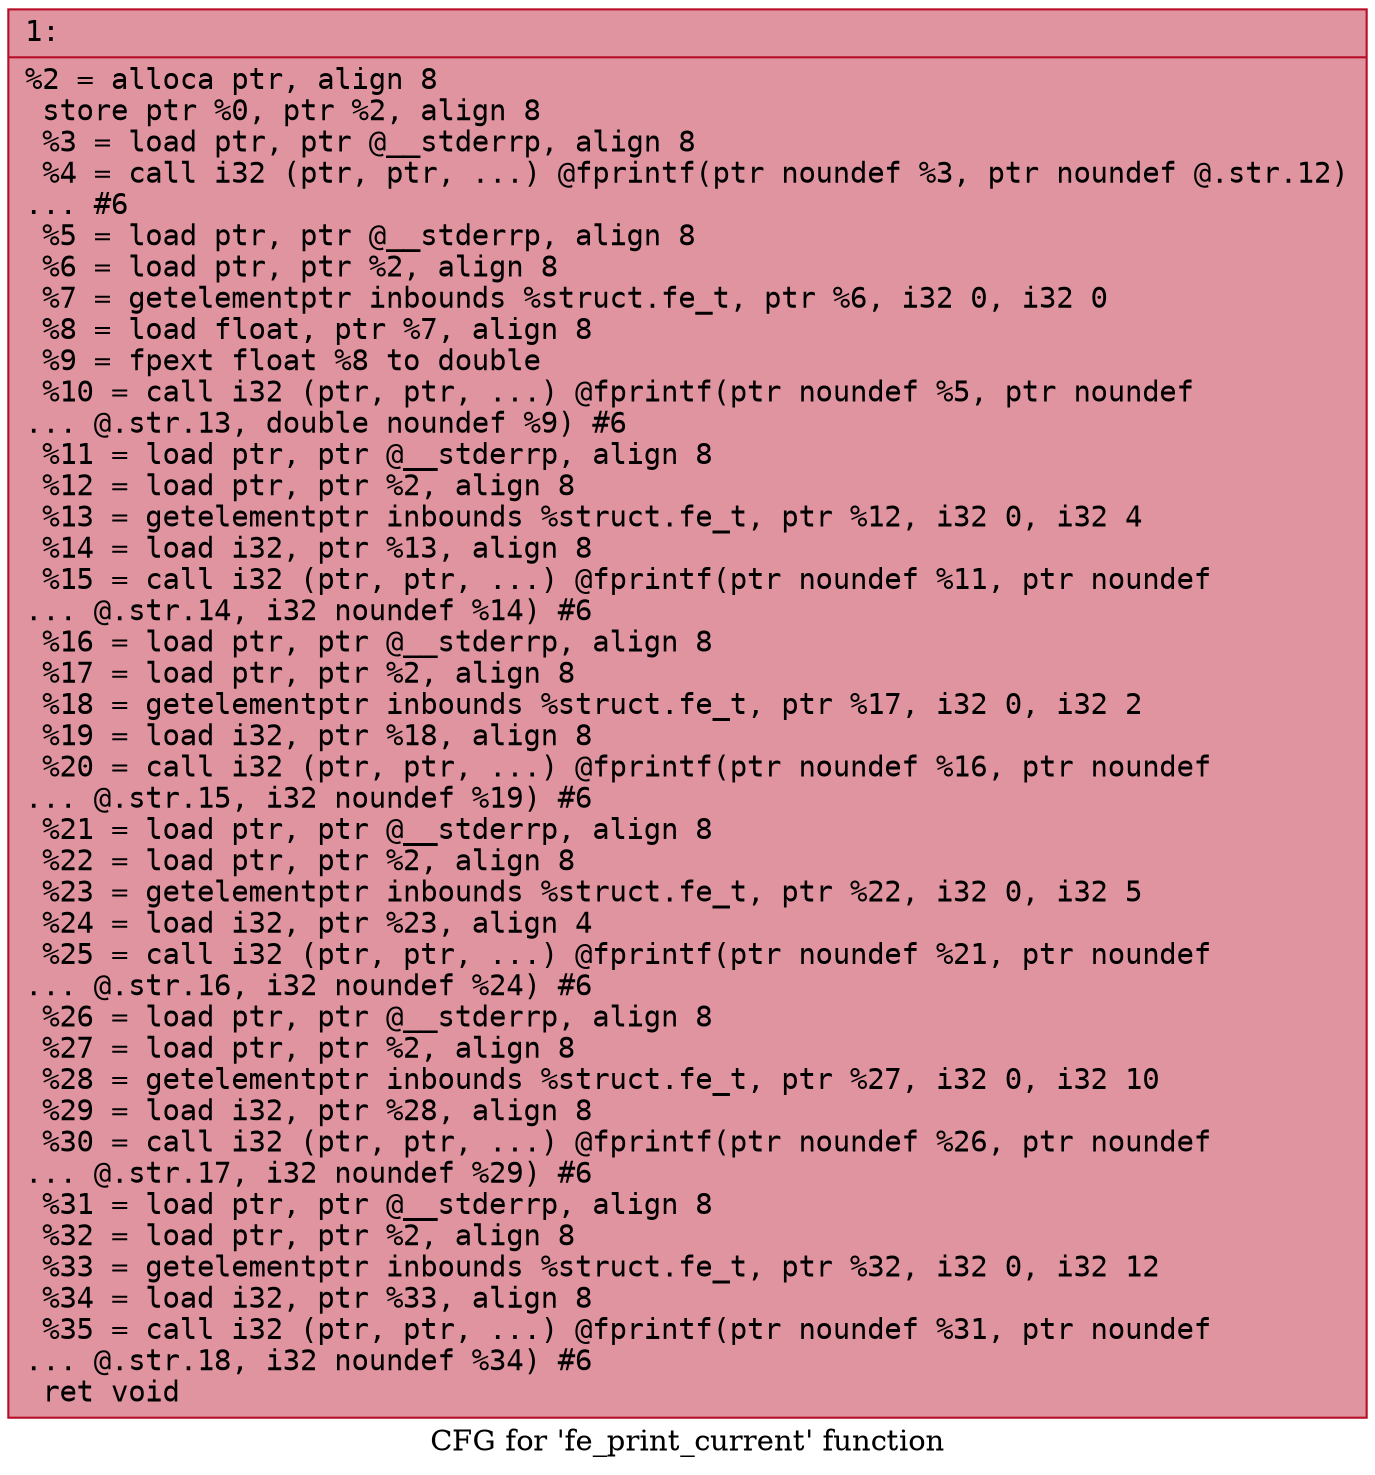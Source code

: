 digraph "CFG for 'fe_print_current' function" {
	label="CFG for 'fe_print_current' function";

	Node0x60000333afd0 [shape=record,color="#b70d28ff", style=filled, fillcolor="#b70d2870" fontname="Courier",label="{1:\l|  %2 = alloca ptr, align 8\l  store ptr %0, ptr %2, align 8\l  %3 = load ptr, ptr @__stderrp, align 8\l  %4 = call i32 (ptr, ptr, ...) @fprintf(ptr noundef %3, ptr noundef @.str.12)\l... #6\l  %5 = load ptr, ptr @__stderrp, align 8\l  %6 = load ptr, ptr %2, align 8\l  %7 = getelementptr inbounds %struct.fe_t, ptr %6, i32 0, i32 0\l  %8 = load float, ptr %7, align 8\l  %9 = fpext float %8 to double\l  %10 = call i32 (ptr, ptr, ...) @fprintf(ptr noundef %5, ptr noundef\l... @.str.13, double noundef %9) #6\l  %11 = load ptr, ptr @__stderrp, align 8\l  %12 = load ptr, ptr %2, align 8\l  %13 = getelementptr inbounds %struct.fe_t, ptr %12, i32 0, i32 4\l  %14 = load i32, ptr %13, align 8\l  %15 = call i32 (ptr, ptr, ...) @fprintf(ptr noundef %11, ptr noundef\l... @.str.14, i32 noundef %14) #6\l  %16 = load ptr, ptr @__stderrp, align 8\l  %17 = load ptr, ptr %2, align 8\l  %18 = getelementptr inbounds %struct.fe_t, ptr %17, i32 0, i32 2\l  %19 = load i32, ptr %18, align 8\l  %20 = call i32 (ptr, ptr, ...) @fprintf(ptr noundef %16, ptr noundef\l... @.str.15, i32 noundef %19) #6\l  %21 = load ptr, ptr @__stderrp, align 8\l  %22 = load ptr, ptr %2, align 8\l  %23 = getelementptr inbounds %struct.fe_t, ptr %22, i32 0, i32 5\l  %24 = load i32, ptr %23, align 4\l  %25 = call i32 (ptr, ptr, ...) @fprintf(ptr noundef %21, ptr noundef\l... @.str.16, i32 noundef %24) #6\l  %26 = load ptr, ptr @__stderrp, align 8\l  %27 = load ptr, ptr %2, align 8\l  %28 = getelementptr inbounds %struct.fe_t, ptr %27, i32 0, i32 10\l  %29 = load i32, ptr %28, align 8\l  %30 = call i32 (ptr, ptr, ...) @fprintf(ptr noundef %26, ptr noundef\l... @.str.17, i32 noundef %29) #6\l  %31 = load ptr, ptr @__stderrp, align 8\l  %32 = load ptr, ptr %2, align 8\l  %33 = getelementptr inbounds %struct.fe_t, ptr %32, i32 0, i32 12\l  %34 = load i32, ptr %33, align 8\l  %35 = call i32 (ptr, ptr, ...) @fprintf(ptr noundef %31, ptr noundef\l... @.str.18, i32 noundef %34) #6\l  ret void\l}"];
}
